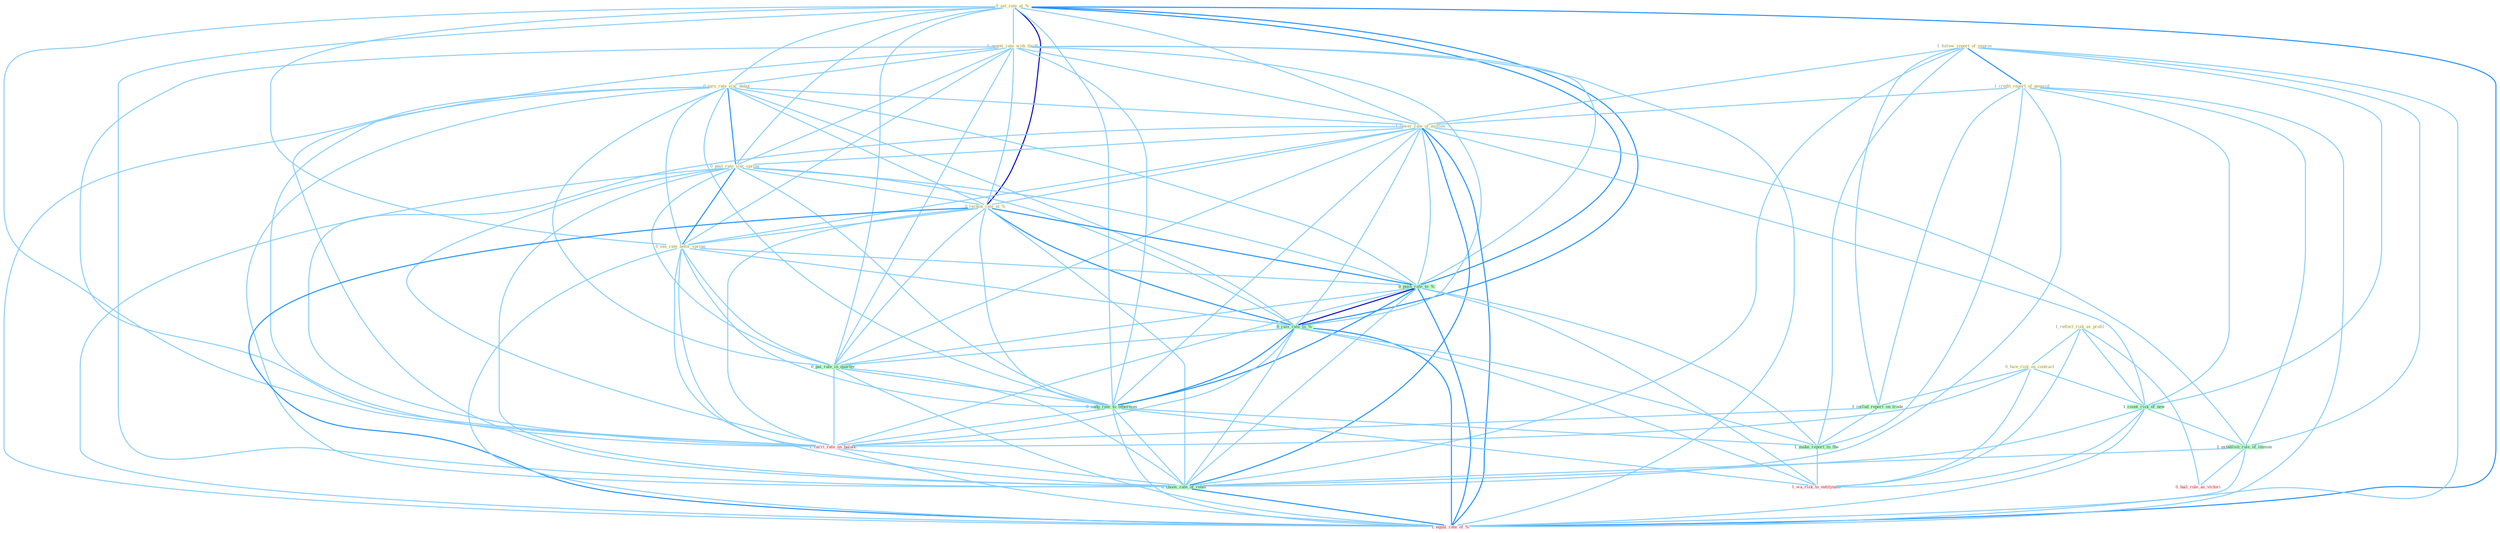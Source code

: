 Graph G{ 
    node
    [shape=polygon,style=filled,width=.5,height=.06,color="#BDFCC9",fixedsize=true,fontsize=4,
    fontcolor="#2f4f4f"];
    {node
    [color="#ffffe0", fontcolor="#8b7d6b"] "1_reflect_risk_as_profil " "0_set_rate_at_% " "0_negoti_rate_with_thrift " "1_follow_report_of_improv " "0_turn_rate_sinc_debut " "1_credit_report_of_genocid " "1_lower_rate_of_million " "0_post_rate_sinc_spring " "0_face_risk_on_contract " "0_reckon_rate_at_% " "0_eas_rate_befor_spring "}
{node [color="#fff0f5", fontcolor="#b22222"] "1_carri_rate_on_balanc " "1_wa_risk_to_entitynam " "0_hail_rule_as_victori " "1_equal_rate_of_% "}
edge [color="#B0E2FF"];

	"1_reflect_risk_as_profil " -- "0_face_risk_on_contract " [w="1", color="#87cefa" ];
	"1_reflect_risk_as_profil " -- "1_count_risk_of_new " [w="1", color="#87cefa" ];
	"1_reflect_risk_as_profil " -- "1_wa_risk_to_entitynam " [w="1", color="#87cefa" ];
	"1_reflect_risk_as_profil " -- "0_hail_rule_as_victori " [w="1", color="#87cefa" ];
	"0_set_rate_at_% " -- "0_negoti_rate_with_thrift " [w="1", color="#87cefa" ];
	"0_set_rate_at_% " -- "0_turn_rate_sinc_debut " [w="1", color="#87cefa" ];
	"0_set_rate_at_% " -- "1_lower_rate_of_million " [w="1", color="#87cefa" ];
	"0_set_rate_at_% " -- "0_post_rate_sinc_spring " [w="1", color="#87cefa" ];
	"0_set_rate_at_% " -- "0_reckon_rate_at_% " [w="3", color="#0000cd" , len=0.6];
	"0_set_rate_at_% " -- "0_eas_rate_befor_spring " [w="1", color="#87cefa" ];
	"0_set_rate_at_% " -- "0_push_rate_to_% " [w="2", color="#1e90ff" , len=0.8];
	"0_set_rate_at_% " -- "0_rais_rate_to_% " [w="2", color="#1e90ff" , len=0.8];
	"0_set_rate_at_% " -- "0_pai_rate_in_quarter " [w="1", color="#87cefa" ];
	"0_set_rate_at_% " -- "0_nudg_rate_to_othernum " [w="1", color="#87cefa" ];
	"0_set_rate_at_% " -- "1_carri_rate_on_balanc " [w="1", color="#87cefa" ];
	"0_set_rate_at_% " -- "0_choos_rate_of_rebat " [w="1", color="#87cefa" ];
	"0_set_rate_at_% " -- "1_equal_rate_of_% " [w="2", color="#1e90ff" , len=0.8];
	"0_negoti_rate_with_thrift " -- "0_turn_rate_sinc_debut " [w="1", color="#87cefa" ];
	"0_negoti_rate_with_thrift " -- "1_lower_rate_of_million " [w="1", color="#87cefa" ];
	"0_negoti_rate_with_thrift " -- "0_post_rate_sinc_spring " [w="1", color="#87cefa" ];
	"0_negoti_rate_with_thrift " -- "0_reckon_rate_at_% " [w="1", color="#87cefa" ];
	"0_negoti_rate_with_thrift " -- "0_eas_rate_befor_spring " [w="1", color="#87cefa" ];
	"0_negoti_rate_with_thrift " -- "0_push_rate_to_% " [w="1", color="#87cefa" ];
	"0_negoti_rate_with_thrift " -- "0_rais_rate_to_% " [w="1", color="#87cefa" ];
	"0_negoti_rate_with_thrift " -- "0_pai_rate_in_quarter " [w="1", color="#87cefa" ];
	"0_negoti_rate_with_thrift " -- "0_nudg_rate_to_othernum " [w="1", color="#87cefa" ];
	"0_negoti_rate_with_thrift " -- "1_carri_rate_on_balanc " [w="1", color="#87cefa" ];
	"0_negoti_rate_with_thrift " -- "0_choos_rate_of_rebat " [w="1", color="#87cefa" ];
	"0_negoti_rate_with_thrift " -- "1_equal_rate_of_% " [w="1", color="#87cefa" ];
	"1_follow_report_of_improv " -- "1_credit_report_of_genocid " [w="2", color="#1e90ff" , len=0.8];
	"1_follow_report_of_improv " -- "1_lower_rate_of_million " [w="1", color="#87cefa" ];
	"1_follow_report_of_improv " -- "1_count_risk_of_new " [w="1", color="#87cefa" ];
	"1_follow_report_of_improv " -- "1_establish_rule_of_immun " [w="1", color="#87cefa" ];
	"1_follow_report_of_improv " -- "1_includ_report_on_trade " [w="1", color="#87cefa" ];
	"1_follow_report_of_improv " -- "1_make_report_to_the " [w="1", color="#87cefa" ];
	"1_follow_report_of_improv " -- "0_choos_rate_of_rebat " [w="1", color="#87cefa" ];
	"1_follow_report_of_improv " -- "1_equal_rate_of_% " [w="1", color="#87cefa" ];
	"0_turn_rate_sinc_debut " -- "1_lower_rate_of_million " [w="1", color="#87cefa" ];
	"0_turn_rate_sinc_debut " -- "0_post_rate_sinc_spring " [w="2", color="#1e90ff" , len=0.8];
	"0_turn_rate_sinc_debut " -- "0_reckon_rate_at_% " [w="1", color="#87cefa" ];
	"0_turn_rate_sinc_debut " -- "0_eas_rate_befor_spring " [w="1", color="#87cefa" ];
	"0_turn_rate_sinc_debut " -- "0_push_rate_to_% " [w="1", color="#87cefa" ];
	"0_turn_rate_sinc_debut " -- "0_rais_rate_to_% " [w="1", color="#87cefa" ];
	"0_turn_rate_sinc_debut " -- "0_pai_rate_in_quarter " [w="1", color="#87cefa" ];
	"0_turn_rate_sinc_debut " -- "0_nudg_rate_to_othernum " [w="1", color="#87cefa" ];
	"0_turn_rate_sinc_debut " -- "1_carri_rate_on_balanc " [w="1", color="#87cefa" ];
	"0_turn_rate_sinc_debut " -- "0_choos_rate_of_rebat " [w="1", color="#87cefa" ];
	"0_turn_rate_sinc_debut " -- "1_equal_rate_of_% " [w="1", color="#87cefa" ];
	"1_credit_report_of_genocid " -- "1_lower_rate_of_million " [w="1", color="#87cefa" ];
	"1_credit_report_of_genocid " -- "1_count_risk_of_new " [w="1", color="#87cefa" ];
	"1_credit_report_of_genocid " -- "1_establish_rule_of_immun " [w="1", color="#87cefa" ];
	"1_credit_report_of_genocid " -- "1_includ_report_on_trade " [w="1", color="#87cefa" ];
	"1_credit_report_of_genocid " -- "1_make_report_to_the " [w="1", color="#87cefa" ];
	"1_credit_report_of_genocid " -- "0_choos_rate_of_rebat " [w="1", color="#87cefa" ];
	"1_credit_report_of_genocid " -- "1_equal_rate_of_% " [w="1", color="#87cefa" ];
	"1_lower_rate_of_million " -- "0_post_rate_sinc_spring " [w="1", color="#87cefa" ];
	"1_lower_rate_of_million " -- "0_reckon_rate_at_% " [w="1", color="#87cefa" ];
	"1_lower_rate_of_million " -- "0_eas_rate_befor_spring " [w="1", color="#87cefa" ];
	"1_lower_rate_of_million " -- "1_count_risk_of_new " [w="1", color="#87cefa" ];
	"1_lower_rate_of_million " -- "0_push_rate_to_% " [w="1", color="#87cefa" ];
	"1_lower_rate_of_million " -- "0_rais_rate_to_% " [w="1", color="#87cefa" ];
	"1_lower_rate_of_million " -- "1_establish_rule_of_immun " [w="1", color="#87cefa" ];
	"1_lower_rate_of_million " -- "0_pai_rate_in_quarter " [w="1", color="#87cefa" ];
	"1_lower_rate_of_million " -- "0_nudg_rate_to_othernum " [w="1", color="#87cefa" ];
	"1_lower_rate_of_million " -- "1_carri_rate_on_balanc " [w="1", color="#87cefa" ];
	"1_lower_rate_of_million " -- "0_choos_rate_of_rebat " [w="2", color="#1e90ff" , len=0.8];
	"1_lower_rate_of_million " -- "1_equal_rate_of_% " [w="2", color="#1e90ff" , len=0.8];
	"0_post_rate_sinc_spring " -- "0_reckon_rate_at_% " [w="1", color="#87cefa" ];
	"0_post_rate_sinc_spring " -- "0_eas_rate_befor_spring " [w="2", color="#1e90ff" , len=0.8];
	"0_post_rate_sinc_spring " -- "0_push_rate_to_% " [w="1", color="#87cefa" ];
	"0_post_rate_sinc_spring " -- "0_rais_rate_to_% " [w="1", color="#87cefa" ];
	"0_post_rate_sinc_spring " -- "0_pai_rate_in_quarter " [w="1", color="#87cefa" ];
	"0_post_rate_sinc_spring " -- "0_nudg_rate_to_othernum " [w="1", color="#87cefa" ];
	"0_post_rate_sinc_spring " -- "1_carri_rate_on_balanc " [w="1", color="#87cefa" ];
	"0_post_rate_sinc_spring " -- "0_choos_rate_of_rebat " [w="1", color="#87cefa" ];
	"0_post_rate_sinc_spring " -- "1_equal_rate_of_% " [w="1", color="#87cefa" ];
	"0_face_risk_on_contract " -- "1_count_risk_of_new " [w="1", color="#87cefa" ];
	"0_face_risk_on_contract " -- "1_includ_report_on_trade " [w="1", color="#87cefa" ];
	"0_face_risk_on_contract " -- "1_carri_rate_on_balanc " [w="1", color="#87cefa" ];
	"0_face_risk_on_contract " -- "1_wa_risk_to_entitynam " [w="1", color="#87cefa" ];
	"0_reckon_rate_at_% " -- "0_eas_rate_befor_spring " [w="1", color="#87cefa" ];
	"0_reckon_rate_at_% " -- "0_push_rate_to_% " [w="2", color="#1e90ff" , len=0.8];
	"0_reckon_rate_at_% " -- "0_rais_rate_to_% " [w="2", color="#1e90ff" , len=0.8];
	"0_reckon_rate_at_% " -- "0_pai_rate_in_quarter " [w="1", color="#87cefa" ];
	"0_reckon_rate_at_% " -- "0_nudg_rate_to_othernum " [w="1", color="#87cefa" ];
	"0_reckon_rate_at_% " -- "1_carri_rate_on_balanc " [w="1", color="#87cefa" ];
	"0_reckon_rate_at_% " -- "0_choos_rate_of_rebat " [w="1", color="#87cefa" ];
	"0_reckon_rate_at_% " -- "1_equal_rate_of_% " [w="2", color="#1e90ff" , len=0.8];
	"0_eas_rate_befor_spring " -- "0_push_rate_to_% " [w="1", color="#87cefa" ];
	"0_eas_rate_befor_spring " -- "0_rais_rate_to_% " [w="1", color="#87cefa" ];
	"0_eas_rate_befor_spring " -- "0_pai_rate_in_quarter " [w="1", color="#87cefa" ];
	"0_eas_rate_befor_spring " -- "0_nudg_rate_to_othernum " [w="1", color="#87cefa" ];
	"0_eas_rate_befor_spring " -- "1_carri_rate_on_balanc " [w="1", color="#87cefa" ];
	"0_eas_rate_befor_spring " -- "0_choos_rate_of_rebat " [w="1", color="#87cefa" ];
	"0_eas_rate_befor_spring " -- "1_equal_rate_of_% " [w="1", color="#87cefa" ];
	"1_count_risk_of_new " -- "1_establish_rule_of_immun " [w="1", color="#87cefa" ];
	"1_count_risk_of_new " -- "0_choos_rate_of_rebat " [w="1", color="#87cefa" ];
	"1_count_risk_of_new " -- "1_wa_risk_to_entitynam " [w="1", color="#87cefa" ];
	"1_count_risk_of_new " -- "1_equal_rate_of_% " [w="1", color="#87cefa" ];
	"0_push_rate_to_% " -- "0_rais_rate_to_% " [w="3", color="#0000cd" , len=0.6];
	"0_push_rate_to_% " -- "0_pai_rate_in_quarter " [w="1", color="#87cefa" ];
	"0_push_rate_to_% " -- "0_nudg_rate_to_othernum " [w="2", color="#1e90ff" , len=0.8];
	"0_push_rate_to_% " -- "1_carri_rate_on_balanc " [w="1", color="#87cefa" ];
	"0_push_rate_to_% " -- "1_make_report_to_the " [w="1", color="#87cefa" ];
	"0_push_rate_to_% " -- "0_choos_rate_of_rebat " [w="1", color="#87cefa" ];
	"0_push_rate_to_% " -- "1_wa_risk_to_entitynam " [w="1", color="#87cefa" ];
	"0_push_rate_to_% " -- "1_equal_rate_of_% " [w="2", color="#1e90ff" , len=0.8];
	"0_rais_rate_to_% " -- "0_pai_rate_in_quarter " [w="1", color="#87cefa" ];
	"0_rais_rate_to_% " -- "0_nudg_rate_to_othernum " [w="2", color="#1e90ff" , len=0.8];
	"0_rais_rate_to_% " -- "1_carri_rate_on_balanc " [w="1", color="#87cefa" ];
	"0_rais_rate_to_% " -- "1_make_report_to_the " [w="1", color="#87cefa" ];
	"0_rais_rate_to_% " -- "0_choos_rate_of_rebat " [w="1", color="#87cefa" ];
	"0_rais_rate_to_% " -- "1_wa_risk_to_entitynam " [w="1", color="#87cefa" ];
	"0_rais_rate_to_% " -- "1_equal_rate_of_% " [w="2", color="#1e90ff" , len=0.8];
	"1_establish_rule_of_immun " -- "0_choos_rate_of_rebat " [w="1", color="#87cefa" ];
	"1_establish_rule_of_immun " -- "0_hail_rule_as_victori " [w="1", color="#87cefa" ];
	"1_establish_rule_of_immun " -- "1_equal_rate_of_% " [w="1", color="#87cefa" ];
	"0_pai_rate_in_quarter " -- "0_nudg_rate_to_othernum " [w="1", color="#87cefa" ];
	"0_pai_rate_in_quarter " -- "1_carri_rate_on_balanc " [w="1", color="#87cefa" ];
	"0_pai_rate_in_quarter " -- "0_choos_rate_of_rebat " [w="1", color="#87cefa" ];
	"0_pai_rate_in_quarter " -- "1_equal_rate_of_% " [w="1", color="#87cefa" ];
	"0_nudg_rate_to_othernum " -- "1_carri_rate_on_balanc " [w="1", color="#87cefa" ];
	"0_nudg_rate_to_othernum " -- "1_make_report_to_the " [w="1", color="#87cefa" ];
	"0_nudg_rate_to_othernum " -- "0_choos_rate_of_rebat " [w="1", color="#87cefa" ];
	"0_nudg_rate_to_othernum " -- "1_wa_risk_to_entitynam " [w="1", color="#87cefa" ];
	"0_nudg_rate_to_othernum " -- "1_equal_rate_of_% " [w="1", color="#87cefa" ];
	"1_includ_report_on_trade " -- "1_carri_rate_on_balanc " [w="1", color="#87cefa" ];
	"1_includ_report_on_trade " -- "1_make_report_to_the " [w="1", color="#87cefa" ];
	"1_carri_rate_on_balanc " -- "0_choos_rate_of_rebat " [w="1", color="#87cefa" ];
	"1_carri_rate_on_balanc " -- "1_equal_rate_of_% " [w="1", color="#87cefa" ];
	"1_make_report_to_the " -- "1_wa_risk_to_entitynam " [w="1", color="#87cefa" ];
	"0_choos_rate_of_rebat " -- "1_equal_rate_of_% " [w="2", color="#1e90ff" , len=0.8];
}